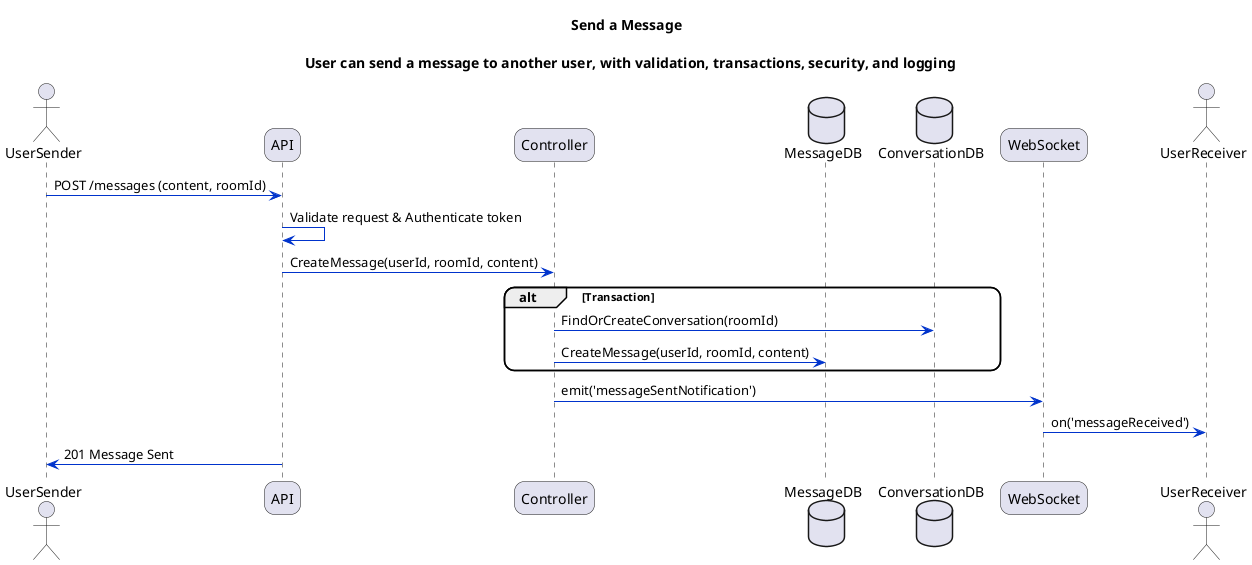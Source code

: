 @startuml SendAMessagesSequence
skinparam ArrowColor #0033cc
skinparam roundcorner 20
title: Send a Message \n\n User can send a message to another user, with validation, transactions, security, and logging


actor UserSender
participant API
participant Controller
database MessageDB
database ConversationDB
participant WebSocket
actor UserReceiver

UserSender -> API : POST /messages (content, roomId)
API -> API : Validate request & Authenticate token
API -> Controller : CreateMessage(userId, roomId, content)

alt Transaction
    Controller -> ConversationDB : FindOrCreateConversation(roomId)
    Controller -> MessageDB : CreateMessage(userId, roomId, content)
end

Controller -> WebSocket : emit('messageSentNotification')
WebSocket -> UserReceiver : on('messageReceived')

API -> UserSender : 201 Message Sent
@enduml

@startuml CompleteMessagingFlow

actor UserSender
actor UserReceiver

participant WebSocket
participant API
participant Controller
participant ReduxStore
participant ReactComponent
participant ReduxAction
participant ReduxReducer
participant Database

'--- Envoi d'un message par l'utilisateur sender ---
UserSender -> API : POST /messages (content, roomId)
API -> Controller : CreateMessage(userId, roomId, content)

alt Transaction pour création du message
    Controller -> Database : FindOrCreateConversation(roomId)
    Controller -> Database : Insert message (userId, content, roomId)
    Controller -> WebSocket : emit('messageSentNotification', message)
end
API -> UserSender : 201 Message Sent

'--- Réception du message par WebSocket ---
WebSocket -> UserReceiver : on('messageReceived')

'--- Gestion de la réception du message par Redux ---
UserReceiver -> ReduxAction : dispatch(receiveMessageAction)
ReduxAction -> ReduxReducer : Update store with new message
ReduxReducer --> ReduxStore : Store updated

ReduxStore -> ReactComponent : State change (new message)
ReactComponent -> UserReceiver : Display new message in UI

'--- Synchronisation du message avec la base de données ---
ReactComponent -> API : POST /syncMessage (messageData)
API -> Database : Insert message into DB (if not already exists)
Database --> API : Success response
API --> ReactComponent : Synchronization confirmed

@enduml

@startuml CompleteMessagingFlowOptimized
skinparam sequenceArrowColor #0033cc
skinparam lifelineBackgroundColor #f0f0f0
skinparam sequenceBoxBackgroundColor #e6f2ff
skinparam sequenceBoxBorderColor #0033cc
skinparam roundcorner 20
skinparam ArrowThickness 2

' --- Titre du diagramme ---
title: Envoi et Réception d'un Message avec Synchronisation

' --- Participants ---
actor UserSender as Sender
actor UserReceiver as Receiver

participant WebSocket as WS
participant API
participant Controller as Ctrl
participant "Database\n(BD)" as DB
participant "Redux Store" as Store
participant "React Component" as React

' --- Envoi du message ---
box "Envoi d'un message" #e6f2ff
    Sender -> API : POST /messages
    API -> Ctrl : Create Message
    Ctrl -> DB : Save Message\nFind/Create Conversation
    Ctrl -> WS : emit('messageSentNotification')
    API --> Sender : 201 Message Sent
end box

' --- Réception du message ---
box "Réception du message (temps réel)" #f0f0f0
    WS -> Receiver : on('messageReceived')
    Receiver -> Store : dispatch(receiveMessage)
    Store -> React : Update UI
    React -> Receiver : Display Message
end box

' --- Synchronisation avec la base de données ---
box "Synchronisation avec la base de données" #e6f2ff
    React -> API : POST /syncMessage
    API -> DB : Insert Message
    DB --> API : Success
    API --> React : Synchronization Confirmed
end box

@enduml
#endregion

@startuml HookSyncSequence

actor UserReceiver
participant WebSocket as WS
participant useSyncWithWebSocket as Hook
participant ReduxStore as Store
participant ReactComponent as React

' --- Réception du message via WebSocket ---
WS -> Hook : on('messageReceived')

' --- Dispatch vers Redux ---
Hook -> Store : dispatch(receiveMessage)

' --- Mise à jour de l'UI ---
Store -> React : Update with new state
React -> UserReceiver : Display new message

@enduml

@startuml CompleteMessagingFlowWithHook

actor UserSender as Sender
actor UserReceiver as Receiver

participant "React Component\n(UserSender)" as ReactSender
participant API
participant Controller as Ctrl
participant "Database\n(BD)" as DB
participant WebSocket as WS
participant "useSyncWithWebSocket Hook" as Hook
participant "Redux Store" as Store
participant "React Component\n(UserReceiver)" as ReactReceiver

' --- Envoi du message ---
box "Envoi du message" #e6f2ff
    Sender -> ReactSender : Send message (content, roomId)
    ReactSender -> API : POST /messages
    API -> Ctrl : Create Message
    Ctrl -> DB : Find/Create Conversation
    Ctrl -> DB : Save Message
    Ctrl -> WS : emit('messageSentNotification')
    API --> ReactSender : 201 Message Sent
end box

' --- Réception via WebSocket ---
box "Réception du message via WebSocket" #f0f0f0
    WS -> Hook : on('messageReceived')
    Hook -> Store : dispatch(receiveMessage)
    Store -> ReactReceiver : State change (new message)
    ReactReceiver -> Receiver : Display new message
end box

' --- Synchronisation avec la base de données (si nécessaire) ---
box "Synchronisation avec la BD" #e6f2ff
    ReactReceiver -> API : POST /syncMessage
    API -> DB : Insert Message
    DB --> API : Sync confirmed
    API --> ReactReceiver : Sync Success
end box

@enduml
